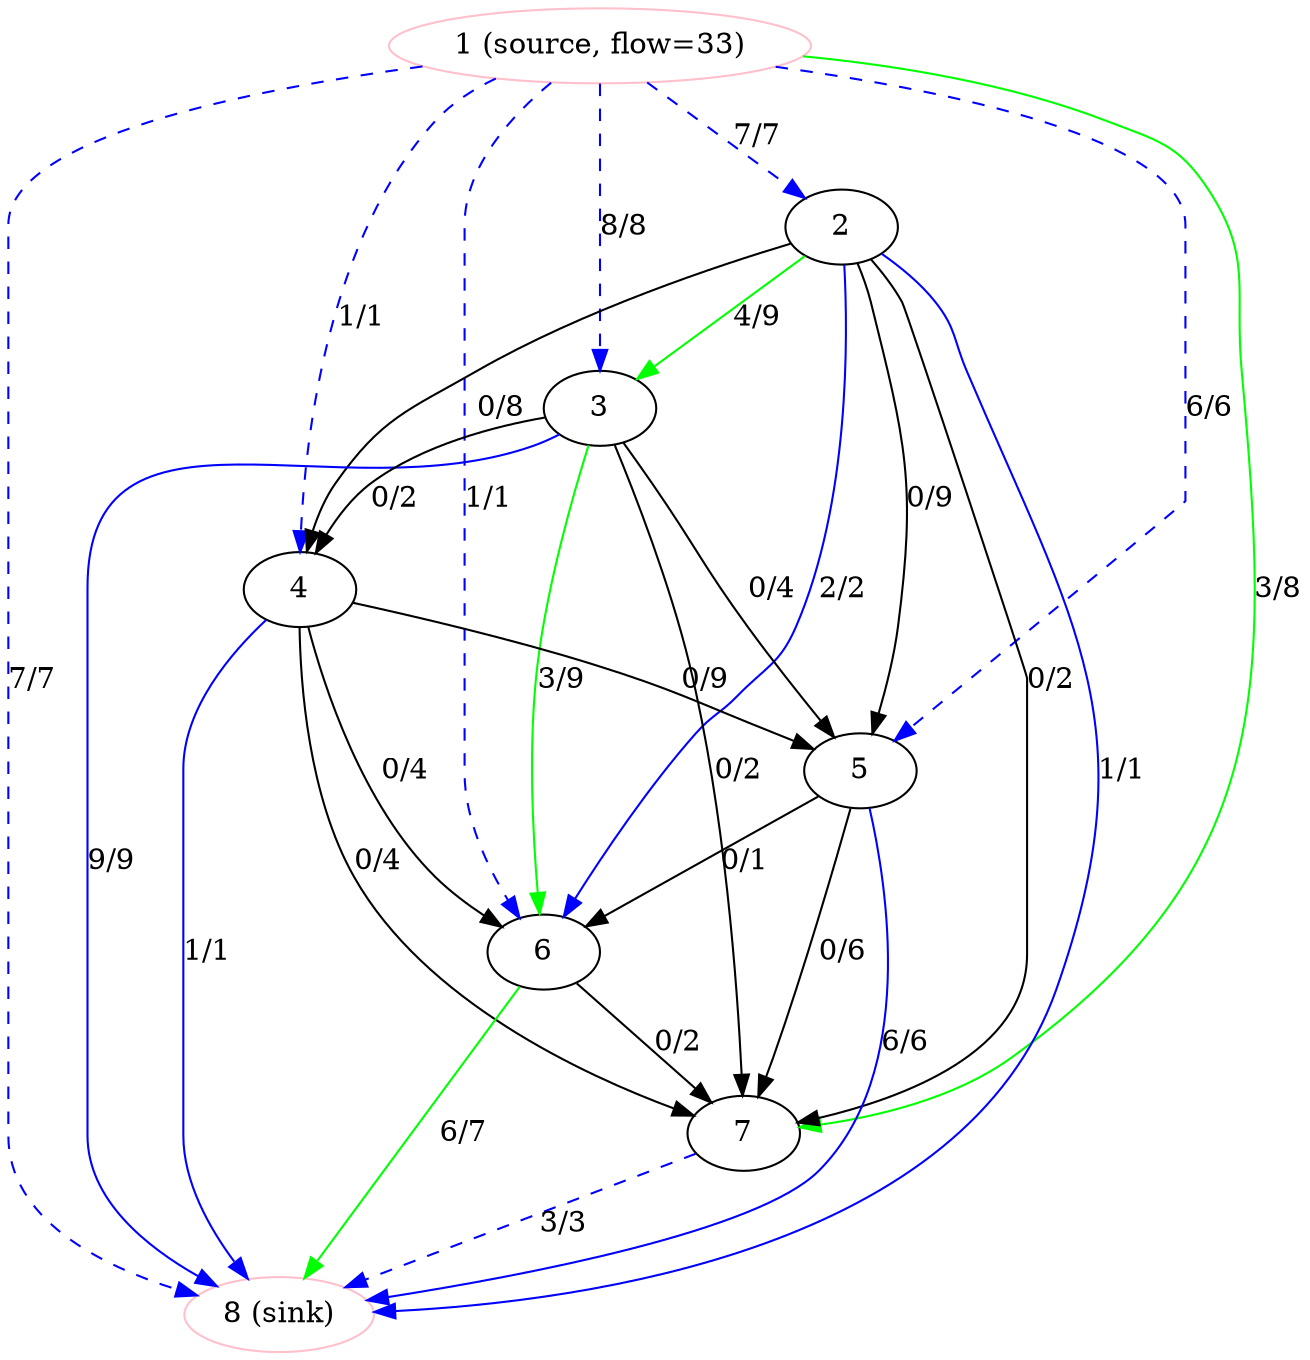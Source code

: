 // View this maxflow graph in Graphviz
digraph G {
  layout=dot;
  splines=true;
  1 [color=pink label = "1 (source, flow=33)"];
  8 [color=pink label = "8 (sink)"];
  1 -> 2 [label="7/7" color=blue /*full capacity*/ style=dashed /*mincut*/ ];
  1 -> 3 [label="8/8" color=blue /*full capacity*/ style=dashed /*mincut*/ ];
  1 -> 4 [label="1/1" color=blue /*full capacity*/ style=dashed /*mincut*/ ];
  1 -> 5 [label="6/6" color=blue /*full capacity*/ style=dashed /*mincut*/ ];
  1 -> 6 [label="1/1" color=blue /*full capacity*/ style=dashed /*mincut*/ ];
  1 -> 7 [label="3/8" color=green /*partial capacity*/  ];
  1 -> 8 [label="7/7" color=blue /*full capacity*/ style=dashed /*mincut*/ ];
  2 -> 3 [label="4/9" color=green /*partial capacity*/  ];
  2 -> 4 [label="0/8" color=black /*unused*/  ];
  2 -> 5 [label="0/9" color=black /*unused*/  ];
  2 -> 6 [label="2/2" color=blue /*full capacity*/  ];
  2 -> 7 [label="0/2" color=black /*unused*/  ];
  2 -> 8 [label="1/1" color=blue /*full capacity*/  ];
  3 -> 4 [label="0/2" color=black /*unused*/  ];
  3 -> 5 [label="0/4" color=black /*unused*/  ];
  3 -> 6 [label="3/9" color=green /*partial capacity*/  ];
  3 -> 7 [label="0/2" color=black /*unused*/  ];
  3 -> 8 [label="9/9" color=blue /*full capacity*/  ];
  4 -> 5 [label="0/9" color=black /*unused*/  ];
  4 -> 6 [label="0/4" color=black /*unused*/  ];
  4 -> 7 [label="0/4" color=black /*unused*/  ];
  4 -> 8 [label="1/1" color=blue /*full capacity*/  ];
  5 -> 6 [label="0/1" color=black /*unused*/  ];
  5 -> 7 [label="0/6" color=black /*unused*/  ];
  5 -> 8 [label="6/6" color=blue /*full capacity*/  ];
  6 -> 7 [label="0/2" color=black /*unused*/  ];
  6 -> 8 [label="6/7" color=green /*partial capacity*/  ];
  7 -> 8 [label="3/3" color=blue /*full capacity*/ style=dashed /*mincut*/ ];
}
